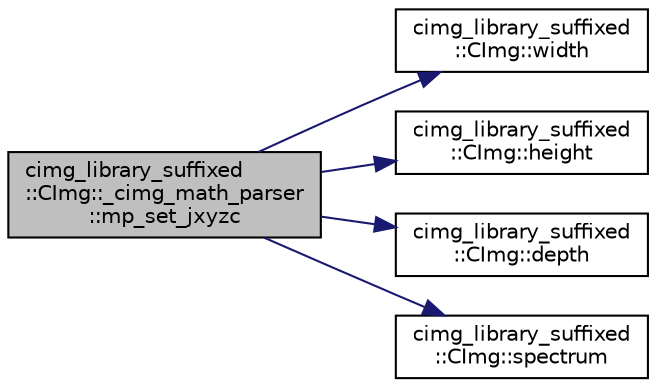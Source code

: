 digraph "cimg_library_suffixed::CImg::_cimg_math_parser::mp_set_jxyzc"
{
  edge [fontname="Helvetica",fontsize="10",labelfontname="Helvetica",labelfontsize="10"];
  node [fontname="Helvetica",fontsize="10",shape=record];
  rankdir="LR";
  Node1048 [label="cimg_library_suffixed\l::CImg::_cimg_math_parser\l::mp_set_jxyzc",height=0.2,width=0.4,color="black", fillcolor="grey75", style="filled", fontcolor="black"];
  Node1048 -> Node1049 [color="midnightblue",fontsize="10",style="solid",fontname="Helvetica"];
  Node1049 [label="cimg_library_suffixed\l::CImg::width",height=0.2,width=0.4,color="black", fillcolor="white", style="filled",URL="$structcimg__library__suffixed_1_1_c_img.html#a2d7b769d447c0451a2f43c77e997beff",tooltip="Return the number of image columns. "];
  Node1048 -> Node1050 [color="midnightblue",fontsize="10",style="solid",fontname="Helvetica"];
  Node1050 [label="cimg_library_suffixed\l::CImg::height",height=0.2,width=0.4,color="black", fillcolor="white", style="filled",URL="$structcimg__library__suffixed_1_1_c_img.html#a49834fd555c4a8362100bc628f1b03bb",tooltip="Return the number of image rows. "];
  Node1048 -> Node1051 [color="midnightblue",fontsize="10",style="solid",fontname="Helvetica"];
  Node1051 [label="cimg_library_suffixed\l::CImg::depth",height=0.2,width=0.4,color="black", fillcolor="white", style="filled",URL="$structcimg__library__suffixed_1_1_c_img.html#aa708d2050f866a341896aca528615d2d",tooltip="Return the number of image slices. "];
  Node1048 -> Node1052 [color="midnightblue",fontsize="10",style="solid",fontname="Helvetica"];
  Node1052 [label="cimg_library_suffixed\l::CImg::spectrum",height=0.2,width=0.4,color="black", fillcolor="white", style="filled",URL="$structcimg__library__suffixed_1_1_c_img.html#a03cdb8e4b45371862c65c3b5be7b697e",tooltip="Return the number of image channels. "];
}
